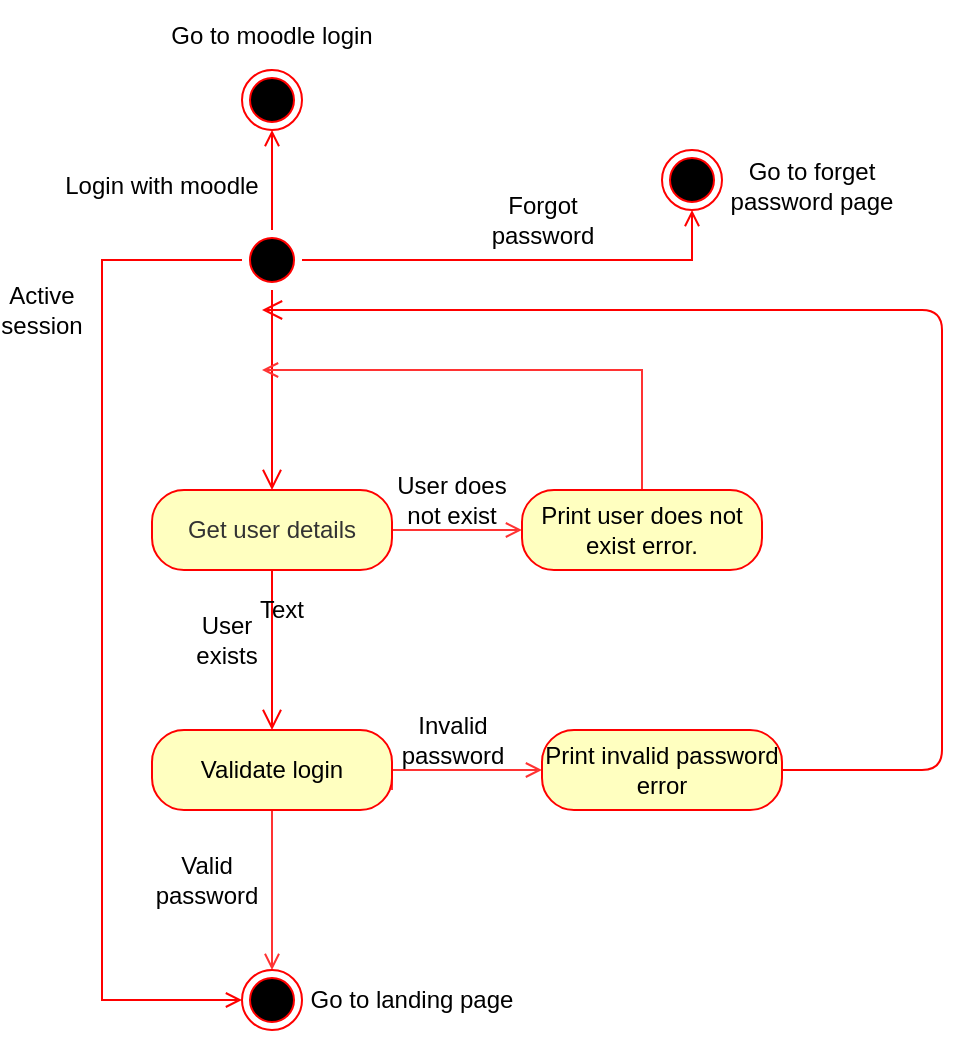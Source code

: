 <mxfile version="12.9.9" type="device"><diagram name="Page-1" id="e7e014a7-5840-1c2e-5031-d8a46d1fe8dd"><mxGraphModel dx="1038" dy="1401" grid="1" gridSize="10" guides="1" tooltips="1" connect="1" arrows="1" fold="1" page="1" pageScale="1" pageWidth="1169" pageHeight="826" background="#ffffff" math="0" shadow="0"><root><mxCell id="0"/><mxCell id="1" parent="0"/><mxCell id="qxdA_kbtUOldHFDPIeFM-17" style="edgeStyle=orthogonalEdgeStyle;rounded=0;orthogonalLoop=1;jettySize=auto;html=1;entryX=0.5;entryY=1;entryDx=0;entryDy=0;endArrow=open;endFill=0;strokeColor=#FF0000;" parent="1" source="cNfwhekLYFBPGd0EELtA-41" target="qxdA_kbtUOldHFDPIeFM-10" edge="1"><mxGeometry relative="1" as="geometry"><Array as="points"><mxPoint x="585" y="125"/></Array></mxGeometry></mxCell><mxCell id="qxdA_kbtUOldHFDPIeFM-18" style="edgeStyle=orthogonalEdgeStyle;rounded=0;orthogonalLoop=1;jettySize=auto;html=1;endArrow=open;endFill=0;strokeColor=#FF0000;entryX=0;entryY=0.5;entryDx=0;entryDy=0;" parent="1" source="cNfwhekLYFBPGd0EELtA-41" target="cNfwhekLYFBPGd0EELtA-62" edge="1"><mxGeometry relative="1" as="geometry"><mxPoint x="190" y="125" as="targetPoint"/><Array as="points"><mxPoint x="290" y="125"/><mxPoint x="290" y="495"/></Array></mxGeometry></mxCell><mxCell id="hpKaqUBEXIY6Ty9HshB4-1" style="edgeStyle=orthogonalEdgeStyle;rounded=0;orthogonalLoop=1;jettySize=auto;html=1;endArrow=open;endFill=0;strokeColor=#FF0000;entryX=0.5;entryY=1;entryDx=0;entryDy=0;" edge="1" parent="1" source="cNfwhekLYFBPGd0EELtA-41" target="hpKaqUBEXIY6Ty9HshB4-3"><mxGeometry relative="1" as="geometry"><mxPoint x="375" y="40" as="targetPoint"/></mxGeometry></mxCell><mxCell id="cNfwhekLYFBPGd0EELtA-41" value="" style="ellipse;html=1;shape=startState;fillColor=#000000;strokeColor=#ff0000;" parent="1" vertex="1"><mxGeometry x="360" y="110" width="30" height="30" as="geometry"/></mxCell><mxCell id="cNfwhekLYFBPGd0EELtA-42" value="" style="edgeStyle=orthogonalEdgeStyle;html=1;verticalAlign=bottom;endArrow=open;endSize=8;strokeColor=#ff0000;entryX=0.5;entryY=0;entryDx=0;entryDy=0;entryPerimeter=0;" parent="1" source="cNfwhekLYFBPGd0EELtA-41" target="cNfwhekLYFBPGd0EELtA-50" edge="1"><mxGeometry relative="1" as="geometry"><mxPoint x="385" y="210" as="targetPoint"/></mxGeometry></mxCell><mxCell id="cNfwhekLYFBPGd0EELtA-57" style="edgeStyle=orthogonalEdgeStyle;rounded=0;orthogonalLoop=1;jettySize=auto;html=1;entryX=0;entryY=0.5;entryDx=0;entryDy=0;endArrow=open;endFill=0;strokeColor=#FF3333;" parent="1" source="cNfwhekLYFBPGd0EELtA-50" target="cNfwhekLYFBPGd0EELtA-54" edge="1"><mxGeometry relative="1" as="geometry"/></mxCell><mxCell id="cNfwhekLYFBPGd0EELtA-50" value="&lt;span style=&quot;color: rgb(51 , 51 , 51)&quot;&gt;Get user details&lt;/span&gt;" style="rounded=1;whiteSpace=wrap;html=1;arcSize=40;fontColor=#000000;fillColor=#ffffc0;strokeColor=#ff0000;" parent="1" vertex="1"><mxGeometry x="315" y="240" width="120" height="40" as="geometry"/></mxCell><mxCell id="cNfwhekLYFBPGd0EELtA-51" value="" style="edgeStyle=orthogonalEdgeStyle;html=1;verticalAlign=bottom;endArrow=open;endSize=8;strokeColor=#ff0000;" parent="1" source="cNfwhekLYFBPGd0EELtA-50" target="cNfwhekLYFBPGd0EELtA-52" edge="1"><mxGeometry relative="1" as="geometry"><mxPoint x="385" y="360" as="targetPoint"/></mxGeometry></mxCell><mxCell id="cNfwhekLYFBPGd0EELtA-58" style="edgeStyle=orthogonalEdgeStyle;rounded=0;orthogonalLoop=1;jettySize=auto;html=1;exitX=1;exitY=0.75;exitDx=0;exitDy=0;endArrow=open;endFill=0;strokeColor=#FF3333;entryX=0;entryY=0.5;entryDx=0;entryDy=0;" parent="1" source="cNfwhekLYFBPGd0EELtA-52" target="cNfwhekLYFBPGd0EELtA-59" edge="1"><mxGeometry relative="1" as="geometry"><mxPoint x="580" y="380" as="targetPoint"/><Array as="points"><mxPoint x="435" y="380"/></Array></mxGeometry></mxCell><mxCell id="cNfwhekLYFBPGd0EELtA-63" style="edgeStyle=orthogonalEdgeStyle;rounded=0;orthogonalLoop=1;jettySize=auto;html=1;exitX=0.5;exitY=1;exitDx=0;exitDy=0;entryX=0.5;entryY=0;entryDx=0;entryDy=0;endArrow=open;endFill=0;strokeColor=#FF3333;" parent="1" source="cNfwhekLYFBPGd0EELtA-52" target="cNfwhekLYFBPGd0EELtA-62" edge="1"><mxGeometry relative="1" as="geometry"/></mxCell><mxCell id="cNfwhekLYFBPGd0EELtA-52" value="Validate login" style="rounded=1;whiteSpace=wrap;html=1;arcSize=40;fontColor=#000000;fillColor=#ffffc0;strokeColor=#ff0000;" parent="1" vertex="1"><mxGeometry x="315" y="360" width="120" height="40" as="geometry"/></mxCell><mxCell id="cNfwhekLYFBPGd0EELtA-56" style="edgeStyle=orthogonalEdgeStyle;rounded=0;orthogonalLoop=1;jettySize=auto;html=1;endArrow=open;endFill=0;strokeColor=#FF3333;" parent="1" source="cNfwhekLYFBPGd0EELtA-54" edge="1"><mxGeometry relative="1" as="geometry"><mxPoint x="370" y="180" as="targetPoint"/><Array as="points"><mxPoint x="560" y="180"/></Array></mxGeometry></mxCell><mxCell id="cNfwhekLYFBPGd0EELtA-54" value="Print user does not exist error." style="rounded=1;whiteSpace=wrap;html=1;arcSize=40;fontColor=#000000;fillColor=#ffffc0;strokeColor=#ff0000;" parent="1" vertex="1"><mxGeometry x="500" y="240" width="120" height="40" as="geometry"/></mxCell><mxCell id="cNfwhekLYFBPGd0EELtA-59" value="Print invalid password error" style="rounded=1;whiteSpace=wrap;html=1;arcSize=40;fontColor=#000000;fillColor=#ffffc0;strokeColor=#ff0000;" parent="1" vertex="1"><mxGeometry x="510" y="360" width="120" height="40" as="geometry"/></mxCell><mxCell id="cNfwhekLYFBPGd0EELtA-60" value="" style="edgeStyle=orthogonalEdgeStyle;html=1;verticalAlign=bottom;endArrow=open;endSize=8;strokeColor=#ff0000;" parent="1" source="cNfwhekLYFBPGd0EELtA-59" edge="1"><mxGeometry relative="1" as="geometry"><mxPoint x="370" y="150" as="targetPoint"/><Array as="points"><mxPoint x="710" y="380"/><mxPoint x="710" y="150"/></Array></mxGeometry></mxCell><mxCell id="cNfwhekLYFBPGd0EELtA-62" value="" style="ellipse;html=1;shape=endState;fillColor=#000000;strokeColor=#ff0000;" parent="1" vertex="1"><mxGeometry x="360" y="480" width="30" height="30" as="geometry"/></mxCell><mxCell id="cNfwhekLYFBPGd0EELtA-66" value="User exists" style="text;html=1;strokeColor=none;fillColor=none;align=center;verticalAlign=middle;whiteSpace=wrap;rounded=0;fontColor=#000000;" parent="1" vertex="1"><mxGeometry x="330" y="300" width="45" height="30" as="geometry"/></mxCell><mxCell id="cNfwhekLYFBPGd0EELtA-67" value="User does not exist" style="text;html=1;strokeColor=none;fillColor=none;align=center;verticalAlign=middle;whiteSpace=wrap;rounded=0;fontColor=#000000;" parent="1" vertex="1"><mxGeometry x="430" y="230" width="70" height="30" as="geometry"/></mxCell><mxCell id="cNfwhekLYFBPGd0EELtA-68" value="Valid password" style="text;html=1;strokeColor=none;fillColor=none;align=center;verticalAlign=middle;whiteSpace=wrap;rounded=0;fontColor=#000000;" parent="1" vertex="1"><mxGeometry x="320" y="420" width="45" height="30" as="geometry"/></mxCell><mxCell id="cNfwhekLYFBPGd0EELtA-69" value="Invalid password" style="text;html=1;strokeColor=none;fillColor=none;align=center;verticalAlign=middle;whiteSpace=wrap;rounded=0;fontColor=#000000;" parent="1" vertex="1"><mxGeometry x="442.5" y="350" width="45" height="30" as="geometry"/></mxCell><mxCell id="qxdA_kbtUOldHFDPIeFM-6" value="Forgot password" style="text;html=1;strokeColor=none;fillColor=none;align=center;verticalAlign=middle;whiteSpace=wrap;rounded=0;fontColor=#000000;" parent="1" vertex="1"><mxGeometry x="487.5" y="90" width="45" height="30" as="geometry"/></mxCell><mxCell id="qxdA_kbtUOldHFDPIeFM-10" value="" style="ellipse;html=1;shape=endState;fillColor=#000000;strokeColor=#ff0000;" parent="1" vertex="1"><mxGeometry x="570" y="70" width="30" height="30" as="geometry"/></mxCell><mxCell id="qxdA_kbtUOldHFDPIeFM-13" value="Go to forget password page" style="text;html=1;strokeColor=none;fillColor=none;align=center;verticalAlign=middle;whiteSpace=wrap;rounded=0;" parent="1" vertex="1"><mxGeometry x="590" y="70" width="110" height="35" as="geometry"/></mxCell><mxCell id="qxdA_kbtUOldHFDPIeFM-14" value="Text" style="text;html=1;strokeColor=none;fillColor=none;align=center;verticalAlign=middle;whiteSpace=wrap;rounded=0;" parent="1" vertex="1"><mxGeometry x="360" y="290" width="40" height="20" as="geometry"/></mxCell><mxCell id="qxdA_kbtUOldHFDPIeFM-16" value="Go to landing page" style="text;html=1;strokeColor=none;fillColor=none;align=center;verticalAlign=middle;whiteSpace=wrap;rounded=0;" parent="1" vertex="1"><mxGeometry x="390" y="477.5" width="110" height="35" as="geometry"/></mxCell><mxCell id="qxdA_kbtUOldHFDPIeFM-19" value="Active session" style="text;html=1;strokeColor=none;fillColor=none;align=center;verticalAlign=middle;whiteSpace=wrap;rounded=0;" parent="1" vertex="1"><mxGeometry x="240" y="140" width="40" height="20" as="geometry"/></mxCell><mxCell id="hpKaqUBEXIY6Ty9HshB4-2" value="Go to moodle login" style="text;html=1;strokeColor=none;fillColor=none;align=center;verticalAlign=middle;whiteSpace=wrap;rounded=0;" vertex="1" parent="1"><mxGeometry x="320" y="-5" width="110" height="35" as="geometry"/></mxCell><mxCell id="hpKaqUBEXIY6Ty9HshB4-3" value="" style="ellipse;html=1;shape=endState;fillColor=#000000;strokeColor=#ff0000;" vertex="1" parent="1"><mxGeometry x="360" y="30" width="30" height="30" as="geometry"/></mxCell><mxCell id="hpKaqUBEXIY6Ty9HshB4-4" value="Login with moodle" style="text;html=1;strokeColor=none;fillColor=none;align=center;verticalAlign=middle;whiteSpace=wrap;rounded=0;" vertex="1" parent="1"><mxGeometry x="265" y="70" width="110" height="35" as="geometry"/></mxCell></root></mxGraphModel></diagram></mxfile>